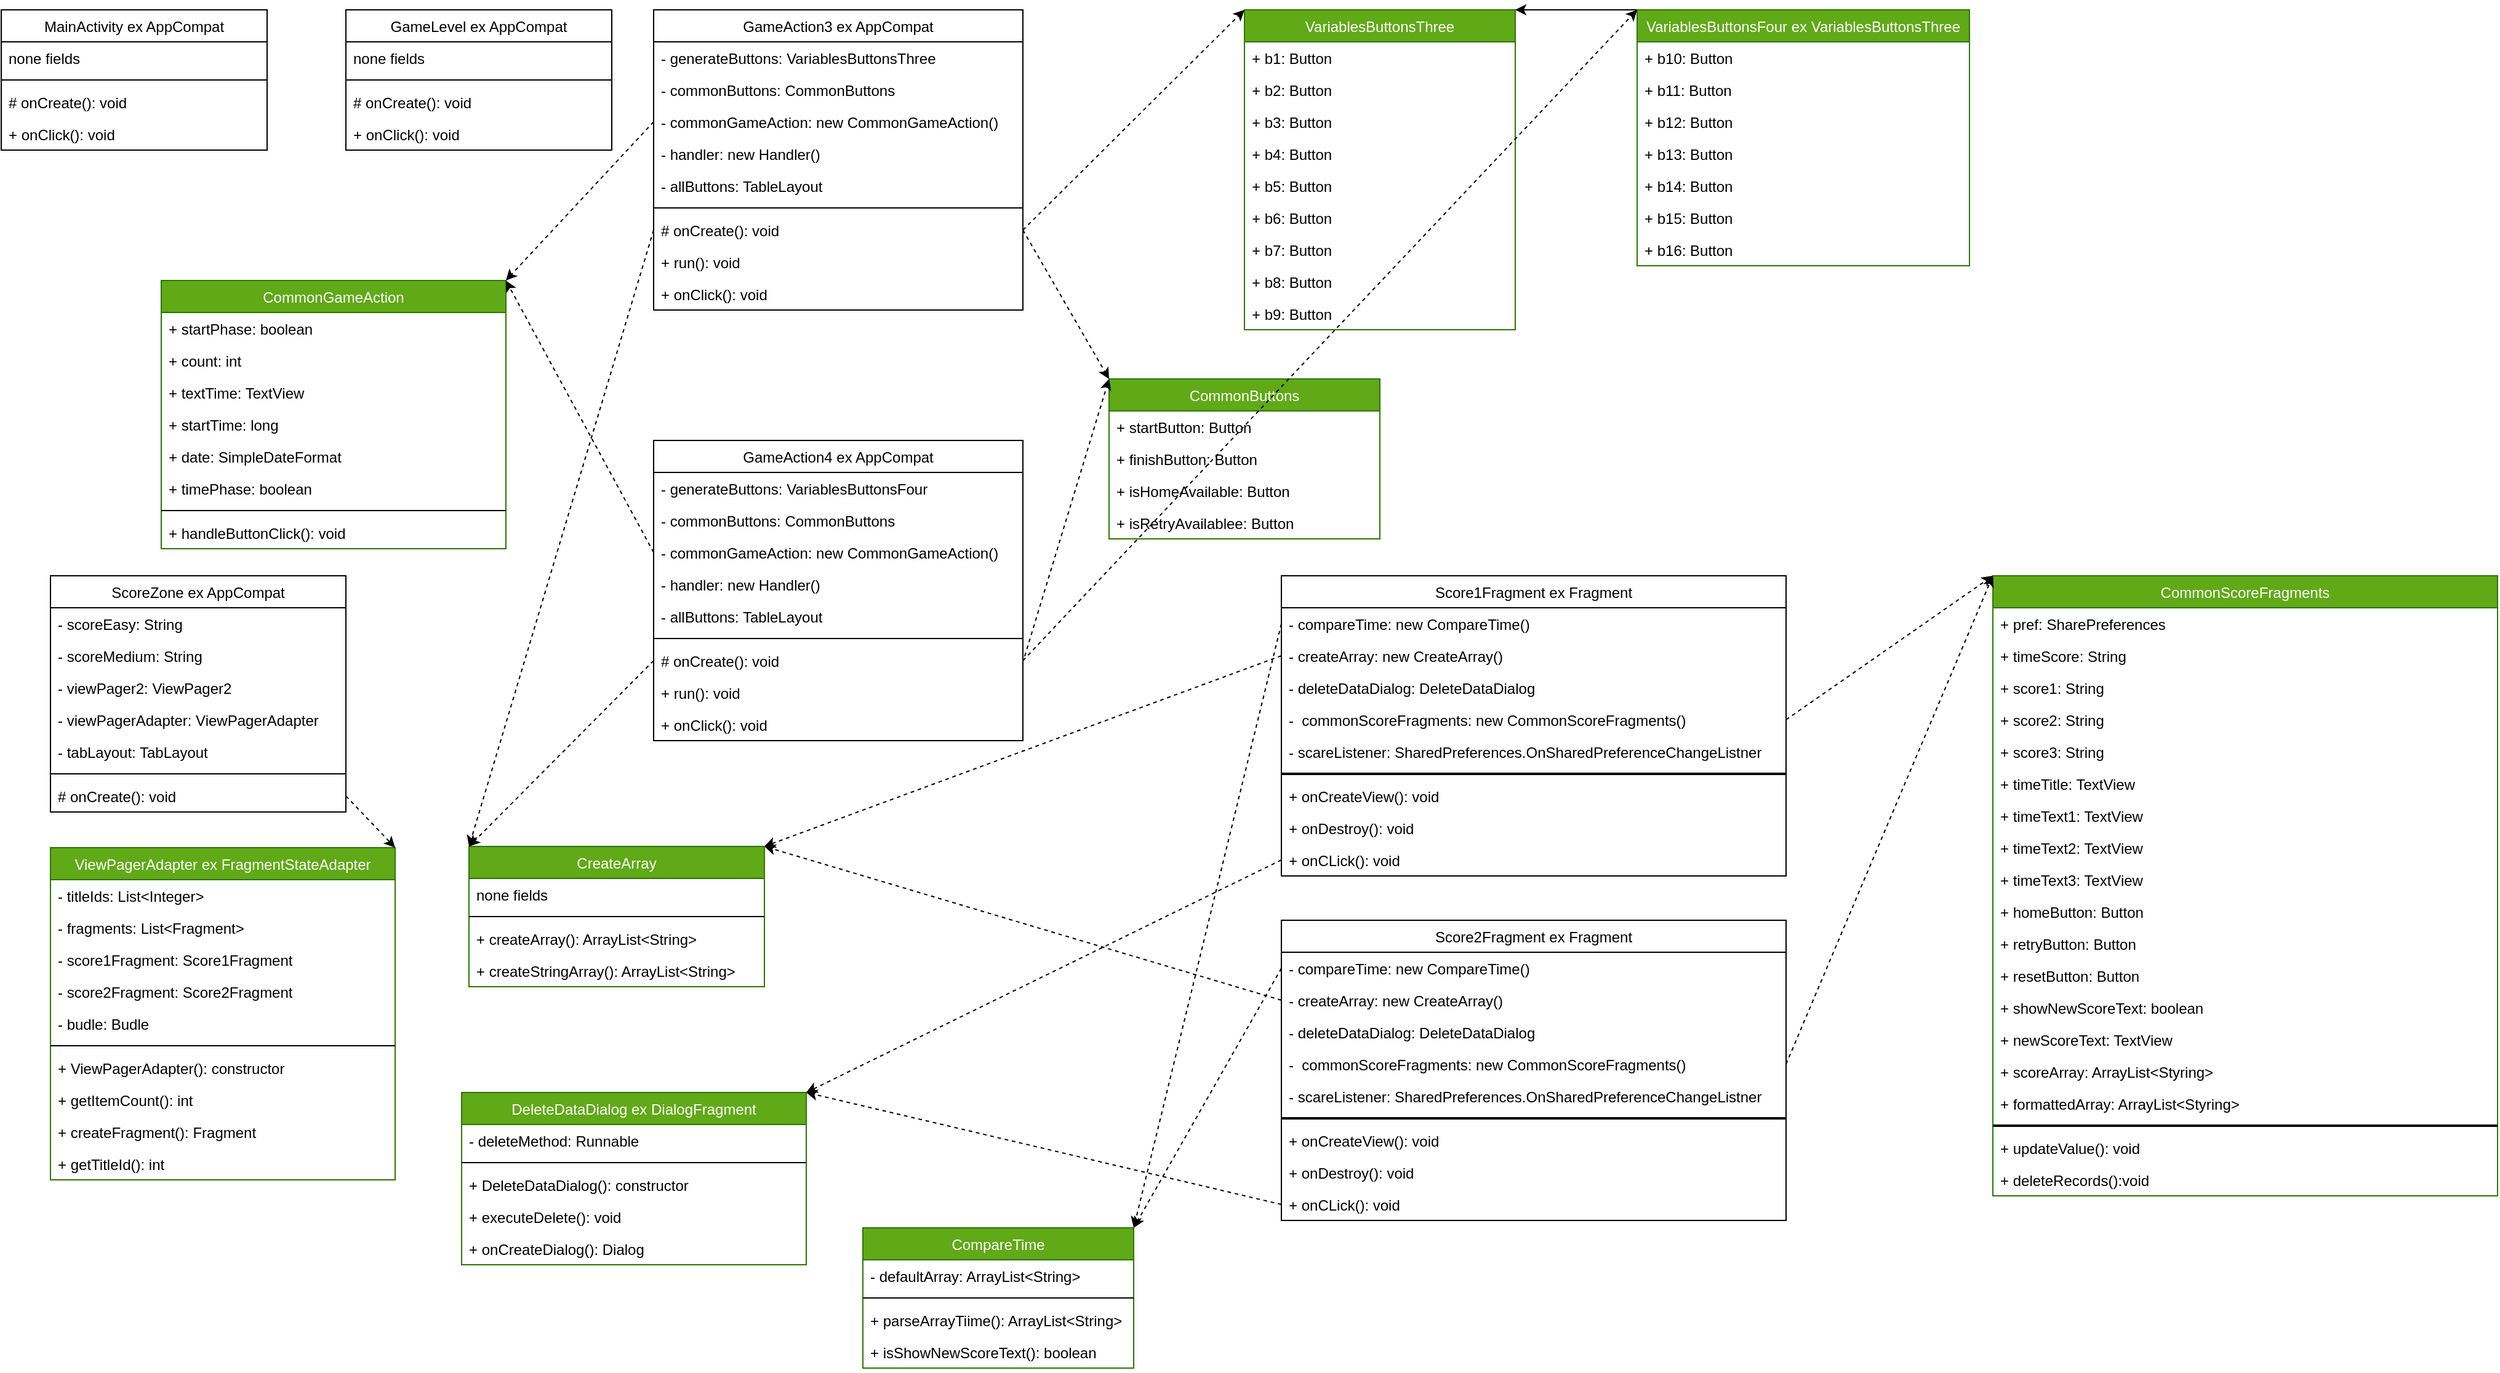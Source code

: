 <mxfile>
    <diagram id="ejW-jYY_6NJDyll3VNIf" name="クラス図">
        <mxGraphModel dx="1770" dy="978" grid="1" gridSize="10" guides="1" tooltips="1" connect="1" arrows="1" fold="1" page="1" pageScale="1" pageWidth="827" pageHeight="1169" math="0" shadow="0">
            <root>
                <mxCell id="0"/>
                <mxCell id="1" parent="0"/>
                <mxCell id="2" value="MainActivity ex AppCompat" style="swimlane;fontStyle=0;childLayout=stackLayout;horizontal=1;startSize=26;fillColor=none;horizontalStack=0;resizeParent=1;resizeParentMax=0;resizeLast=0;collapsible=1;marginBottom=0;" parent="1" vertex="1">
                    <mxGeometry x="40" y="40" width="216" height="114" as="geometry">
                        <mxRectangle x="344" y="40" width="130" height="30" as="alternateBounds"/>
                    </mxGeometry>
                </mxCell>
                <mxCell id="3" value="none fields" style="text;strokeColor=none;fillColor=none;align=left;verticalAlign=top;spacingLeft=4;spacingRight=4;overflow=hidden;rotatable=0;points=[[0,0.5],[1,0.5]];portConstraint=eastwest;" parent="2" vertex="1">
                    <mxGeometry y="26" width="216" height="26" as="geometry"/>
                </mxCell>
                <mxCell id="9" value="" style="line;strokeWidth=1;html=1;strokeColor=default;" parent="2" vertex="1">
                    <mxGeometry y="52" width="216" height="10" as="geometry"/>
                </mxCell>
                <mxCell id="7" value="# onCreate(): void" style="text;strokeColor=none;fillColor=none;align=left;verticalAlign=top;spacingLeft=4;spacingRight=4;overflow=hidden;rotatable=0;points=[[0,0.5],[1,0.5]];portConstraint=eastwest;" parent="2" vertex="1">
                    <mxGeometry y="62" width="216" height="26" as="geometry"/>
                </mxCell>
                <mxCell id="11" value="+ onClick(): void" style="text;strokeColor=none;fillColor=none;align=left;verticalAlign=top;spacingLeft=4;spacingRight=4;overflow=hidden;rotatable=0;points=[[0,0.5],[1,0.5]];portConstraint=eastwest;" parent="2" vertex="1">
                    <mxGeometry y="88" width="216" height="26" as="geometry"/>
                </mxCell>
                <mxCell id="12" value="Score1Fragment ex Fragment" style="swimlane;fontStyle=0;childLayout=stackLayout;horizontal=1;startSize=26;fillColor=none;horizontalStack=0;resizeParent=1;resizeParentMax=0;resizeLast=0;collapsible=1;marginBottom=0;strokeColor=default;strokeWidth=1;" parent="1" vertex="1">
                    <mxGeometry x="1080" y="500" width="410" height="244" as="geometry"/>
                </mxCell>
                <mxCell id="26" value="- compareTime: new CompareTime()" style="text;strokeColor=none;fillColor=none;align=left;verticalAlign=top;spacingLeft=4;spacingRight=4;overflow=hidden;rotatable=0;points=[[0,0.5],[1,0.5]];portConstraint=eastwest;strokeWidth=1;" parent="12" vertex="1">
                    <mxGeometry y="26" width="410" height="26" as="geometry"/>
                </mxCell>
                <mxCell id="16" value="- createArray: new CreateArray()" style="text;strokeColor=none;fillColor=none;align=left;verticalAlign=top;spacingLeft=4;spacingRight=4;overflow=hidden;rotatable=0;points=[[0,0.5],[1,0.5]];portConstraint=eastwest;strokeWidth=1;" parent="12" vertex="1">
                    <mxGeometry y="52" width="410" height="26" as="geometry"/>
                </mxCell>
                <mxCell id="115" value="- deleteDataDialog: DeleteDataDialog" style="text;strokeColor=none;fillColor=none;align=left;verticalAlign=top;spacingLeft=4;spacingRight=4;overflow=hidden;rotatable=0;points=[[0,0.5],[1,0.5]];portConstraint=eastwest;strokeWidth=1;" parent="12" vertex="1">
                    <mxGeometry y="78" width="410" height="26" as="geometry"/>
                </mxCell>
                <mxCell id="335" value="-  commonScoreFragments: new CommonScoreFragments()" style="text;strokeColor=none;fillColor=none;align=left;verticalAlign=top;spacingLeft=4;spacingRight=4;overflow=hidden;rotatable=0;points=[[0,0.5],[1,0.5]];portConstraint=eastwest;strokeWidth=1;" parent="12" vertex="1">
                    <mxGeometry y="104" width="410" height="26" as="geometry"/>
                </mxCell>
                <mxCell id="116" value="- scareListener: SharedPreferences.OnSharedPreferenceChangeListner" style="text;strokeColor=none;fillColor=none;align=left;verticalAlign=top;spacingLeft=4;spacingRight=4;overflow=hidden;rotatable=0;points=[[0,0.5],[1,0.5]];portConstraint=eastwest;strokeWidth=1;" parent="12" vertex="1">
                    <mxGeometry y="130" width="410" height="26" as="geometry"/>
                </mxCell>
                <mxCell id="34" value="" style="line;strokeWidth=2;html=1;strokeColor=default;" parent="12" vertex="1">
                    <mxGeometry y="156" width="410" height="10" as="geometry"/>
                </mxCell>
                <mxCell id="30" value="+ onCreateView(): void" style="text;strokeColor=none;fillColor=none;align=left;verticalAlign=top;spacingLeft=4;spacingRight=4;overflow=hidden;rotatable=0;points=[[0,0.5],[1,0.5]];portConstraint=eastwest;strokeWidth=1;" parent="12" vertex="1">
                    <mxGeometry y="166" width="410" height="26" as="geometry"/>
                </mxCell>
                <mxCell id="32" value="+ onDestroy(): void" style="text;strokeColor=none;fillColor=none;align=left;verticalAlign=top;spacingLeft=4;spacingRight=4;overflow=hidden;rotatable=0;points=[[0,0.5],[1,0.5]];portConstraint=eastwest;strokeWidth=1;" parent="12" vertex="1">
                    <mxGeometry y="192" width="410" height="26" as="geometry"/>
                </mxCell>
                <mxCell id="31" value="+ onCLick(): void" style="text;strokeColor=none;fillColor=none;align=left;verticalAlign=top;spacingLeft=4;spacingRight=4;overflow=hidden;rotatable=0;points=[[0,0.5],[1,0.5]];portConstraint=eastwest;strokeWidth=1;" parent="12" vertex="1">
                    <mxGeometry y="218" width="410" height="26" as="geometry"/>
                </mxCell>
                <mxCell id="35" value="GameLevel ex AppCompat" style="swimlane;fontStyle=0;childLayout=stackLayout;horizontal=1;startSize=26;fillColor=none;horizontalStack=0;resizeParent=1;resizeParentMax=0;resizeLast=0;collapsible=1;marginBottom=0;" parent="1" vertex="1">
                    <mxGeometry x="320" y="40" width="216" height="114" as="geometry"/>
                </mxCell>
                <mxCell id="36" value="none fields" style="text;strokeColor=none;fillColor=none;align=left;verticalAlign=top;spacingLeft=4;spacingRight=4;overflow=hidden;rotatable=0;points=[[0,0.5],[1,0.5]];portConstraint=eastwest;" parent="35" vertex="1">
                    <mxGeometry y="26" width="216" height="26" as="geometry"/>
                </mxCell>
                <mxCell id="39" value="" style="line;strokeWidth=1;html=1;" parent="35" vertex="1">
                    <mxGeometry y="52" width="216" height="10" as="geometry"/>
                </mxCell>
                <mxCell id="37" value="# onCreate(): void" style="text;strokeColor=none;fillColor=none;align=left;verticalAlign=top;spacingLeft=4;spacingRight=4;overflow=hidden;rotatable=0;points=[[0,0.5],[1,0.5]];portConstraint=eastwest;" parent="35" vertex="1">
                    <mxGeometry y="62" width="216" height="26" as="geometry"/>
                </mxCell>
                <mxCell id="38" value="+ onClick(): void" style="text;strokeColor=none;fillColor=none;align=left;verticalAlign=top;spacingLeft=4;spacingRight=4;overflow=hidden;rotatable=0;points=[[0,0.5],[1,0.5]];portConstraint=eastwest;" parent="35" vertex="1">
                    <mxGeometry y="88" width="216" height="26" as="geometry"/>
                </mxCell>
                <mxCell id="45" value="GameAction3 ex AppCompat" style="swimlane;fontStyle=0;childLayout=stackLayout;horizontal=1;startSize=26;fillColor=none;horizontalStack=0;resizeParent=1;resizeParentMax=0;resizeLast=0;collapsible=1;marginBottom=0;" parent="1" vertex="1">
                    <mxGeometry x="570" y="40" width="300" height="244" as="geometry"/>
                </mxCell>
                <mxCell id="46" value="- generateButtons: VariablesButtonsThree" style="text;strokeColor=none;fillColor=none;align=left;verticalAlign=top;spacingLeft=4;spacingRight=4;overflow=hidden;rotatable=0;points=[[0,0.5],[1,0.5]];portConstraint=eastwest;" parent="45" vertex="1">
                    <mxGeometry y="26" width="300" height="26" as="geometry"/>
                </mxCell>
                <mxCell id="54" value="- commonButtons: CommonButtons" style="text;strokeColor=none;fillColor=none;align=left;verticalAlign=top;spacingLeft=4;spacingRight=4;overflow=hidden;rotatable=0;points=[[0,0.5],[1,0.5]];portConstraint=eastwest;" parent="45" vertex="1">
                    <mxGeometry y="52" width="300" height="26" as="geometry"/>
                </mxCell>
                <mxCell id="284" value="- commonGameAction: new CommonGameAction()" style="text;strokeColor=none;fillColor=none;align=left;verticalAlign=top;spacingLeft=4;spacingRight=4;overflow=hidden;rotatable=0;points=[[0,0.5],[1,0.5]];portConstraint=eastwest;" parent="45" vertex="1">
                    <mxGeometry y="78" width="300" height="26" as="geometry"/>
                </mxCell>
                <mxCell id="51" value="- handler: new Handler()" style="text;strokeColor=none;fillColor=none;align=left;verticalAlign=top;spacingLeft=4;spacingRight=4;overflow=hidden;rotatable=0;points=[[0,0.5],[1,0.5]];portConstraint=eastwest;" parent="45" vertex="1">
                    <mxGeometry y="104" width="300" height="26" as="geometry"/>
                </mxCell>
                <mxCell id="348" value="- allButtons: TableLayout" style="text;strokeColor=none;fillColor=none;align=left;verticalAlign=top;spacingLeft=4;spacingRight=4;overflow=hidden;rotatable=0;points=[[0,0.5],[1,0.5]];portConstraint=eastwest;" vertex="1" parent="45">
                    <mxGeometry y="130" width="300" height="26" as="geometry"/>
                </mxCell>
                <mxCell id="47" value="" style="line;strokeWidth=1;html=1;" parent="45" vertex="1">
                    <mxGeometry y="156" width="300" height="10" as="geometry"/>
                </mxCell>
                <mxCell id="48" value="# onCreate(): void" style="text;strokeColor=none;fillColor=none;align=left;verticalAlign=top;spacingLeft=4;spacingRight=4;overflow=hidden;rotatable=0;points=[[0,0.5],[1,0.5]];portConstraint=eastwest;" parent="45" vertex="1">
                    <mxGeometry y="166" width="300" height="26" as="geometry"/>
                </mxCell>
                <mxCell id="61" value="+ run(): void" style="text;strokeColor=none;fillColor=none;align=left;verticalAlign=top;spacingLeft=4;spacingRight=4;overflow=hidden;rotatable=0;points=[[0,0.5],[1,0.5]];portConstraint=eastwest;" parent="45" vertex="1">
                    <mxGeometry y="192" width="300" height="26" as="geometry"/>
                </mxCell>
                <mxCell id="49" value="+ onClick(): void" style="text;strokeColor=none;fillColor=none;align=left;verticalAlign=top;spacingLeft=4;spacingRight=4;overflow=hidden;rotatable=0;points=[[0,0.5],[1,0.5]];portConstraint=eastwest;" parent="45" vertex="1">
                    <mxGeometry y="218" width="300" height="26" as="geometry"/>
                </mxCell>
                <mxCell id="64" value="CompareTime" style="swimlane;fontStyle=0;childLayout=stackLayout;horizontal=1;startSize=26;fillColor=#60a917;horizontalStack=0;resizeParent=1;resizeParentMax=0;resizeLast=0;collapsible=1;marginBottom=0;strokeColor=#2D7600;fontColor=#ffffff;" parent="1" vertex="1">
                    <mxGeometry x="740" y="1030" width="220" height="114" as="geometry"/>
                </mxCell>
                <mxCell id="65" value="- defaultArray: ArrayList&lt;String&gt;" style="text;strokeColor=none;fillColor=none;align=left;verticalAlign=top;spacingLeft=4;spacingRight=4;overflow=hidden;rotatable=0;points=[[0,0.5],[1,0.5]];portConstraint=eastwest;" parent="64" vertex="1">
                    <mxGeometry y="26" width="220" height="26" as="geometry"/>
                </mxCell>
                <mxCell id="68" value="" style="line;strokeWidth=1;html=1;" parent="64" vertex="1">
                    <mxGeometry y="52" width="220" height="10" as="geometry"/>
                </mxCell>
                <mxCell id="67" value="+ parseArrayTiime(): ArrayList&lt;String&gt;" style="text;strokeColor=none;fillColor=none;align=left;verticalAlign=top;spacingLeft=4;spacingRight=4;overflow=hidden;rotatable=0;points=[[0,0.5],[1,0.5]];portConstraint=eastwest;" parent="64" vertex="1">
                    <mxGeometry y="62" width="220" height="26" as="geometry"/>
                </mxCell>
                <mxCell id="69" value="+ isShowNewScoreText(): boolean" style="text;strokeColor=none;fillColor=none;align=left;verticalAlign=top;spacingLeft=4;spacingRight=4;overflow=hidden;rotatable=0;points=[[0,0.5],[1,0.5]];portConstraint=eastwest;" parent="64" vertex="1">
                    <mxGeometry y="88" width="220" height="26" as="geometry"/>
                </mxCell>
                <mxCell id="75" value="CommonButtons" style="swimlane;fontStyle=0;childLayout=stackLayout;horizontal=1;startSize=26;fillColor=#60a917;horizontalStack=0;resizeParent=1;resizeParentMax=0;resizeLast=0;collapsible=1;marginBottom=0;fontColor=#ffffff;strokeColor=#2D7600;" parent="1" vertex="1">
                    <mxGeometry x="940" y="340" width="220" height="130" as="geometry"/>
                </mxCell>
                <mxCell id="76" value="+ startButton: Button" style="text;strokeColor=none;fillColor=none;align=left;verticalAlign=top;spacingLeft=4;spacingRight=4;overflow=hidden;rotatable=0;points=[[0,0.5],[1,0.5]];portConstraint=eastwest;" parent="75" vertex="1">
                    <mxGeometry y="26" width="220" height="26" as="geometry"/>
                </mxCell>
                <mxCell id="82" value="+ finishButton: Button" style="text;strokeColor=none;fillColor=none;align=left;verticalAlign=top;spacingLeft=4;spacingRight=4;overflow=hidden;rotatable=0;points=[[0,0.5],[1,0.5]];portConstraint=eastwest;" parent="75" vertex="1">
                    <mxGeometry y="52" width="220" height="26" as="geometry"/>
                </mxCell>
                <mxCell id="81" value="+ isHomeAvailable: Button" style="text;strokeColor=none;fillColor=none;align=left;verticalAlign=top;spacingLeft=4;spacingRight=4;overflow=hidden;rotatable=0;points=[[0,0.5],[1,0.5]];portConstraint=eastwest;" parent="75" vertex="1">
                    <mxGeometry y="78" width="220" height="26" as="geometry"/>
                </mxCell>
                <mxCell id="80" value="+ isRetryAvailablee: Button" style="text;strokeColor=none;fillColor=none;align=left;verticalAlign=top;spacingLeft=4;spacingRight=4;overflow=hidden;rotatable=0;points=[[0,0.5],[1,0.5]];portConstraint=eastwest;" parent="75" vertex="1">
                    <mxGeometry y="104" width="220" height="26" as="geometry"/>
                </mxCell>
                <mxCell id="83" value="VariablesButtonsThree" style="swimlane;fontStyle=0;childLayout=stackLayout;horizontal=1;startSize=26;fillColor=#60a917;horizontalStack=0;resizeParent=1;resizeParentMax=0;resizeLast=0;collapsible=1;marginBottom=0;fontColor=#ffffff;strokeColor=#2D7600;" parent="1" vertex="1">
                    <mxGeometry x="1050" y="40" width="220" height="260" as="geometry"/>
                </mxCell>
                <mxCell id="84" value="+ b1: Button" style="text;strokeColor=none;fillColor=none;align=left;verticalAlign=top;spacingLeft=4;spacingRight=4;overflow=hidden;rotatable=0;points=[[0,0.5],[1,0.5]];portConstraint=eastwest;" parent="83" vertex="1">
                    <mxGeometry y="26" width="220" height="26" as="geometry"/>
                </mxCell>
                <mxCell id="95" value="+ b2: Button" style="text;strokeColor=none;fillColor=none;align=left;verticalAlign=top;spacingLeft=4;spacingRight=4;overflow=hidden;rotatable=0;points=[[0,0.5],[1,0.5]];portConstraint=eastwest;" parent="83" vertex="1">
                    <mxGeometry y="52" width="220" height="26" as="geometry"/>
                </mxCell>
                <mxCell id="94" value="+ b3: Button" style="text;strokeColor=none;fillColor=none;align=left;verticalAlign=top;spacingLeft=4;spacingRight=4;overflow=hidden;rotatable=0;points=[[0,0.5],[1,0.5]];portConstraint=eastwest;" parent="83" vertex="1">
                    <mxGeometry y="78" width="220" height="26" as="geometry"/>
                </mxCell>
                <mxCell id="93" value="+ b4: Button" style="text;strokeColor=none;fillColor=none;align=left;verticalAlign=top;spacingLeft=4;spacingRight=4;overflow=hidden;rotatable=0;points=[[0,0.5],[1,0.5]];portConstraint=eastwest;" parent="83" vertex="1">
                    <mxGeometry y="104" width="220" height="26" as="geometry"/>
                </mxCell>
                <mxCell id="92" value="+ b5: Button" style="text;strokeColor=none;fillColor=none;align=left;verticalAlign=top;spacingLeft=4;spacingRight=4;overflow=hidden;rotatable=0;points=[[0,0.5],[1,0.5]];portConstraint=eastwest;" parent="83" vertex="1">
                    <mxGeometry y="130" width="220" height="26" as="geometry"/>
                </mxCell>
                <mxCell id="91" value="+ b6: Button" style="text;strokeColor=none;fillColor=none;align=left;verticalAlign=top;spacingLeft=4;spacingRight=4;overflow=hidden;rotatable=0;points=[[0,0.5],[1,0.5]];portConstraint=eastwest;" parent="83" vertex="1">
                    <mxGeometry y="156" width="220" height="26" as="geometry"/>
                </mxCell>
                <mxCell id="90" value="+ b7: Button" style="text;strokeColor=none;fillColor=none;align=left;verticalAlign=top;spacingLeft=4;spacingRight=4;overflow=hidden;rotatable=0;points=[[0,0.5],[1,0.5]];portConstraint=eastwest;" parent="83" vertex="1">
                    <mxGeometry y="182" width="220" height="26" as="geometry"/>
                </mxCell>
                <mxCell id="89" value="+ b8: Button" style="text;strokeColor=none;fillColor=none;align=left;verticalAlign=top;spacingLeft=4;spacingRight=4;overflow=hidden;rotatable=0;points=[[0,0.5],[1,0.5]];portConstraint=eastwest;" parent="83" vertex="1">
                    <mxGeometry y="208" width="220" height="26" as="geometry"/>
                </mxCell>
                <mxCell id="88" value="+ b9: Button" style="text;strokeColor=none;fillColor=none;align=left;verticalAlign=top;spacingLeft=4;spacingRight=4;overflow=hidden;rotatable=0;points=[[0,0.5],[1,0.5]];portConstraint=eastwest;" parent="83" vertex="1">
                    <mxGeometry y="234" width="220" height="26" as="geometry"/>
                </mxCell>
                <mxCell id="111" style="edgeStyle=none;html=1;exitX=0;exitY=0;exitDx=0;exitDy=0;entryX=1;entryY=0;entryDx=0;entryDy=0;" parent="1" source="96" target="83" edge="1">
                    <mxGeometry relative="1" as="geometry"/>
                </mxCell>
                <mxCell id="96" value="VariablesButtonsFour ex VariablesButtonsThree" style="swimlane;fontStyle=0;childLayout=stackLayout;horizontal=1;startSize=26;fillColor=#60a917;horizontalStack=0;resizeParent=1;resizeParentMax=0;resizeLast=0;collapsible=1;marginBottom=0;fontColor=#ffffff;strokeColor=#2D7600;" parent="1" vertex="1">
                    <mxGeometry x="1369" y="40" width="270" height="208" as="geometry"/>
                </mxCell>
                <mxCell id="97" value="+ b10: Button" style="text;strokeColor=none;fillColor=none;align=left;verticalAlign=top;spacingLeft=4;spacingRight=4;overflow=hidden;rotatable=0;points=[[0,0.5],[1,0.5]];portConstraint=eastwest;" parent="96" vertex="1">
                    <mxGeometry y="26" width="270" height="26" as="geometry"/>
                </mxCell>
                <mxCell id="98" value="+ b11: Button" style="text;strokeColor=none;fillColor=none;align=left;verticalAlign=top;spacingLeft=4;spacingRight=4;overflow=hidden;rotatable=0;points=[[0,0.5],[1,0.5]];portConstraint=eastwest;" parent="96" vertex="1">
                    <mxGeometry y="52" width="270" height="26" as="geometry"/>
                </mxCell>
                <mxCell id="99" value="+ b12: Button" style="text;strokeColor=none;fillColor=none;align=left;verticalAlign=top;spacingLeft=4;spacingRight=4;overflow=hidden;rotatable=0;points=[[0,0.5],[1,0.5]];portConstraint=eastwest;" parent="96" vertex="1">
                    <mxGeometry y="78" width="270" height="26" as="geometry"/>
                </mxCell>
                <mxCell id="100" value="+ b13: Button" style="text;strokeColor=none;fillColor=none;align=left;verticalAlign=top;spacingLeft=4;spacingRight=4;overflow=hidden;rotatable=0;points=[[0,0.5],[1,0.5]];portConstraint=eastwest;" parent="96" vertex="1">
                    <mxGeometry y="104" width="270" height="26" as="geometry"/>
                </mxCell>
                <mxCell id="101" value="+ b14: Button" style="text;strokeColor=none;fillColor=none;align=left;verticalAlign=top;spacingLeft=4;spacingRight=4;overflow=hidden;rotatable=0;points=[[0,0.5],[1,0.5]];portConstraint=eastwest;" parent="96" vertex="1">
                    <mxGeometry y="130" width="270" height="26" as="geometry"/>
                </mxCell>
                <mxCell id="102" value="+ b15: Button" style="text;strokeColor=none;fillColor=none;align=left;verticalAlign=top;spacingLeft=4;spacingRight=4;overflow=hidden;rotatable=0;points=[[0,0.5],[1,0.5]];portConstraint=eastwest;" parent="96" vertex="1">
                    <mxGeometry y="156" width="270" height="26" as="geometry"/>
                </mxCell>
                <mxCell id="103" value="+ b16: Button" style="text;strokeColor=none;fillColor=none;align=left;verticalAlign=top;spacingLeft=4;spacingRight=4;overflow=hidden;rotatable=0;points=[[0,0.5],[1,0.5]];portConstraint=eastwest;" parent="96" vertex="1">
                    <mxGeometry y="182" width="270" height="26" as="geometry"/>
                </mxCell>
                <mxCell id="105" style="edgeStyle=none;html=1;exitX=0;exitY=0.5;exitDx=0;exitDy=0;dashed=1;entryX=1;entryY=0;entryDx=0;entryDy=0;" parent="1" source="26" target="64" edge="1">
                    <mxGeometry relative="1" as="geometry">
                        <mxPoint x="710" y="730" as="targetPoint"/>
                    </mxGeometry>
                </mxCell>
                <mxCell id="107" style="edgeStyle=none;html=1;exitX=0;exitY=0.5;exitDx=0;exitDy=0;entryX=1;entryY=0;entryDx=0;entryDy=0;dashed=1;" parent="1" source="16" target="70" edge="1">
                    <mxGeometry relative="1" as="geometry"/>
                </mxCell>
                <mxCell id="108" style="edgeStyle=none;html=1;exitX=1;exitY=0.5;exitDx=0;exitDy=0;dashed=1;entryX=0;entryY=0;entryDx=0;entryDy=0;" parent="1" source="48" target="75" edge="1">
                    <mxGeometry relative="1" as="geometry">
                        <mxPoint x="910" y="40" as="targetPoint"/>
                    </mxGeometry>
                </mxCell>
                <mxCell id="109" style="edgeStyle=none;html=1;exitX=1;exitY=0.5;exitDx=0;exitDy=0;entryX=0;entryY=0;entryDx=0;entryDy=0;dashed=1;" parent="1" source="48" target="83" edge="1">
                    <mxGeometry relative="1" as="geometry"/>
                </mxCell>
                <mxCell id="214" style="edgeStyle=none;html=1;dashed=1;entryX=1;entryY=0;entryDx=0;entryDy=0;exitX=0;exitY=0.5;exitDx=0;exitDy=0;" parent="1" source="339" target="70" edge="1">
                    <mxGeometry relative="1" as="geometry">
                        <mxPoint x="730" y="980" as="targetPoint"/>
                        <mxPoint x="1000" y="970" as="sourcePoint"/>
                    </mxGeometry>
                </mxCell>
                <mxCell id="70" value="CreateArray" style="swimlane;fontStyle=0;childLayout=stackLayout;horizontal=1;startSize=26;fillColor=#60a917;horizontalStack=0;resizeParent=1;resizeParentMax=0;resizeLast=0;collapsible=1;marginBottom=0;fontColor=#ffffff;strokeColor=#2D7600;" parent="1" vertex="1">
                    <mxGeometry x="420" y="720" width="240" height="114" as="geometry"/>
                </mxCell>
                <mxCell id="71" value="none fields" style="text;strokeColor=none;fillColor=none;align=left;verticalAlign=top;spacingLeft=4;spacingRight=4;overflow=hidden;rotatable=0;points=[[0,0.5],[1,0.5]];portConstraint=eastwest;" parent="70" vertex="1">
                    <mxGeometry y="26" width="240" height="26" as="geometry"/>
                </mxCell>
                <mxCell id="72" value="" style="line;strokeWidth=1;html=1;" parent="70" vertex="1">
                    <mxGeometry y="52" width="240" height="10" as="geometry"/>
                </mxCell>
                <mxCell id="73" value="+ createArray(): ArrayList&lt;String&gt;" style="text;strokeColor=none;fillColor=none;align=left;verticalAlign=top;spacingLeft=4;spacingRight=4;overflow=hidden;rotatable=0;points=[[0,0.5],[1,0.5]];portConstraint=eastwest;" parent="70" vertex="1">
                    <mxGeometry y="62" width="240" height="26" as="geometry"/>
                </mxCell>
                <mxCell id="74" value="+ createStringArray(): ArrayList&lt;String&gt;" style="text;strokeColor=none;fillColor=none;align=left;verticalAlign=top;spacingLeft=4;spacingRight=4;overflow=hidden;rotatable=0;points=[[0,0.5],[1,0.5]];portConstraint=eastwest;" parent="70" vertex="1">
                    <mxGeometry y="88" width="240" height="26" as="geometry"/>
                </mxCell>
                <mxCell id="220" style="edgeStyle=none;html=1;dashed=1;exitX=0;exitY=0.5;exitDx=0;exitDy=0;entryX=1;entryY=0;entryDx=0;entryDy=0;" parent="1" source="338" target="64" edge="1">
                    <mxGeometry relative="1" as="geometry">
                        <mxPoint x="720" y="810" as="targetPoint"/>
                        <mxPoint x="1150" y="1511.0" as="sourcePoint"/>
                    </mxGeometry>
                </mxCell>
                <mxCell id="221" style="edgeStyle=none;html=1;exitX=0;exitY=0.5;exitDx=0;exitDy=0;entryX=0;entryY=0;entryDx=0;entryDy=0;dashed=1;" parent="1" source="48" target="70" edge="1">
                    <mxGeometry relative="1" as="geometry"/>
                </mxCell>
                <mxCell id="237" style="edgeStyle=none;html=1;entryX=0;entryY=0;entryDx=0;entryDy=0;dashed=1;exitX=1;exitY=0.5;exitDx=0;exitDy=0;" parent="1" source="291" target="96" edge="1">
                    <mxGeometry relative="1" as="geometry">
                        <mxPoint x="816" y="713" as="sourcePoint"/>
                    </mxGeometry>
                </mxCell>
                <mxCell id="238" style="edgeStyle=none;html=1;dashed=1;exitX=1.005;exitY=0.359;exitDx=0;exitDy=0;exitPerimeter=0;entryX=0;entryY=0;entryDx=0;entryDy=0;" parent="1" source="291" target="75" edge="1">
                    <mxGeometry relative="1" as="geometry">
                        <mxPoint x="930" y="350" as="targetPoint"/>
                        <mxPoint x="816" y="713" as="sourcePoint"/>
                    </mxGeometry>
                </mxCell>
                <mxCell id="239" style="edgeStyle=none;html=1;dashed=1;entryX=0;entryY=0;entryDx=0;entryDy=0;exitX=0;exitY=0.5;exitDx=0;exitDy=0;" parent="1" source="291" target="70" edge="1">
                    <mxGeometry relative="1" as="geometry">
                        <mxPoint x="250" y="940" as="targetPoint"/>
                        <mxPoint x="560" y="450" as="sourcePoint"/>
                    </mxGeometry>
                </mxCell>
                <mxCell id="240" value="ViewPagerAdapter ex FragmentStateAdapter" style="swimlane;fontStyle=0;childLayout=stackLayout;horizontal=1;startSize=26;fillColor=#60a917;horizontalStack=0;resizeParent=1;resizeParentMax=0;resizeLast=0;collapsible=1;marginBottom=0;fontColor=#ffffff;strokeColor=#2D7600;" parent="1" vertex="1">
                    <mxGeometry x="80" y="721" width="280" height="270" as="geometry"/>
                </mxCell>
                <mxCell id="241" value="- titleIds: List&lt;Integer&gt;" style="text;strokeColor=none;fillColor=none;align=left;verticalAlign=top;spacingLeft=4;spacingRight=4;overflow=hidden;rotatable=0;points=[[0,0.5],[1,0.5]];portConstraint=eastwest;" parent="240" vertex="1">
                    <mxGeometry y="26" width="280" height="26" as="geometry"/>
                </mxCell>
                <mxCell id="248" value="- fragments: List&lt;Fragment&gt;" style="text;strokeColor=none;fillColor=none;align=left;verticalAlign=top;spacingLeft=4;spacingRight=4;overflow=hidden;rotatable=0;points=[[0,0.5],[1,0.5]];portConstraint=eastwest;" parent="240" vertex="1">
                    <mxGeometry y="52" width="280" height="26" as="geometry"/>
                </mxCell>
                <mxCell id="247" value="- score1Fragment: Score1Fragment" style="text;strokeColor=none;fillColor=none;align=left;verticalAlign=top;spacingLeft=4;spacingRight=4;overflow=hidden;rotatable=0;points=[[0,0.5],[1,0.5]];portConstraint=eastwest;" parent="240" vertex="1">
                    <mxGeometry y="78" width="280" height="26" as="geometry"/>
                </mxCell>
                <mxCell id="246" value="- score2Fragment: Score2Fragment" style="text;strokeColor=none;fillColor=none;align=left;verticalAlign=top;spacingLeft=4;spacingRight=4;overflow=hidden;rotatable=0;points=[[0,0.5],[1,0.5]];portConstraint=eastwest;" parent="240" vertex="1">
                    <mxGeometry y="104" width="280" height="26" as="geometry"/>
                </mxCell>
                <mxCell id="245" value="- budle: Budle" style="text;strokeColor=none;fillColor=none;align=left;verticalAlign=top;spacingLeft=4;spacingRight=4;overflow=hidden;rotatable=0;points=[[0,0.5],[1,0.5]];portConstraint=eastwest;" parent="240" vertex="1">
                    <mxGeometry y="130" width="280" height="26" as="geometry"/>
                </mxCell>
                <mxCell id="242" value="" style="line;strokeWidth=1;html=1;" parent="240" vertex="1">
                    <mxGeometry y="156" width="280" height="10" as="geometry"/>
                </mxCell>
                <mxCell id="243" value="+ ViewPagerAdapter(): constructor" style="text;strokeColor=none;fillColor=none;align=left;verticalAlign=top;spacingLeft=4;spacingRight=4;overflow=hidden;rotatable=0;points=[[0,0.5],[1,0.5]];portConstraint=eastwest;" parent="240" vertex="1">
                    <mxGeometry y="166" width="280" height="26" as="geometry"/>
                </mxCell>
                <mxCell id="244" value="+ getItemCount(): int" style="text;strokeColor=none;fillColor=none;align=left;verticalAlign=top;spacingLeft=4;spacingRight=4;overflow=hidden;rotatable=0;points=[[0,0.5],[1,0.5]];portConstraint=eastwest;" parent="240" vertex="1">
                    <mxGeometry y="192" width="280" height="26" as="geometry"/>
                </mxCell>
                <mxCell id="250" value="+ createFragment(): Fragment" style="text;strokeColor=none;fillColor=none;align=left;verticalAlign=top;spacingLeft=4;spacingRight=4;overflow=hidden;rotatable=0;points=[[0,0.5],[1,0.5]];portConstraint=eastwest;" parent="240" vertex="1">
                    <mxGeometry y="218" width="280" height="26" as="geometry"/>
                </mxCell>
                <mxCell id="249" value="+ getTitleId(): int" style="text;strokeColor=none;fillColor=none;align=left;verticalAlign=top;spacingLeft=4;spacingRight=4;overflow=hidden;rotatable=0;points=[[0,0.5],[1,0.5]];portConstraint=eastwest;" parent="240" vertex="1">
                    <mxGeometry y="244" width="280" height="26" as="geometry"/>
                </mxCell>
                <mxCell id="251" value="DeleteDataDialog ex DialogFragment" style="swimlane;fontStyle=0;childLayout=stackLayout;horizontal=1;startSize=26;fillColor=#60a917;horizontalStack=0;resizeParent=1;resizeParentMax=0;resizeLast=0;collapsible=1;marginBottom=0;fontColor=#ffffff;strokeColor=#2D7600;" parent="1" vertex="1">
                    <mxGeometry x="414" y="920" width="280" height="140" as="geometry"/>
                </mxCell>
                <mxCell id="252" value="- deleteMethod: Runnable" style="text;strokeColor=none;fillColor=none;align=left;verticalAlign=top;spacingLeft=4;spacingRight=4;overflow=hidden;rotatable=0;points=[[0,0.5],[1,0.5]];portConstraint=eastwest;" parent="251" vertex="1">
                    <mxGeometry y="26" width="280" height="26" as="geometry"/>
                </mxCell>
                <mxCell id="257" value="" style="line;strokeWidth=1;html=1;" parent="251" vertex="1">
                    <mxGeometry y="52" width="280" height="10" as="geometry"/>
                </mxCell>
                <mxCell id="258" value="+ DeleteDataDialog(): constructor" style="text;strokeColor=none;fillColor=none;align=left;verticalAlign=top;spacingLeft=4;spacingRight=4;overflow=hidden;rotatable=0;points=[[0,0.5],[1,0.5]];portConstraint=eastwest;" parent="251" vertex="1">
                    <mxGeometry y="62" width="280" height="26" as="geometry"/>
                </mxCell>
                <mxCell id="259" value="+ executeDelete(): void" style="text;strokeColor=none;fillColor=none;align=left;verticalAlign=top;spacingLeft=4;spacingRight=4;overflow=hidden;rotatable=0;points=[[0,0.5],[1,0.5]];portConstraint=eastwest;" parent="251" vertex="1">
                    <mxGeometry y="88" width="280" height="26" as="geometry"/>
                </mxCell>
                <mxCell id="260" value="+ onCreateDialog(): Dialog" style="text;strokeColor=none;fillColor=none;align=left;verticalAlign=top;spacingLeft=4;spacingRight=4;overflow=hidden;rotatable=0;points=[[0,0.5],[1,0.5]];portConstraint=eastwest;" parent="251" vertex="1">
                    <mxGeometry y="114" width="280" height="26" as="geometry"/>
                </mxCell>
                <mxCell id="262" value="ScoreZone ex AppCompat" style="swimlane;fontStyle=0;childLayout=stackLayout;horizontal=1;startSize=26;fillColor=none;horizontalStack=0;resizeParent=1;resizeParentMax=0;resizeLast=0;collapsible=1;marginBottom=0;" parent="1" vertex="1">
                    <mxGeometry x="80" y="500" width="240" height="192" as="geometry"/>
                </mxCell>
                <mxCell id="263" value="- scoreEasy: String" style="text;strokeColor=none;fillColor=none;align=left;verticalAlign=top;spacingLeft=4;spacingRight=4;overflow=hidden;rotatable=0;points=[[0,0.5],[1,0.5]];portConstraint=eastwest;" parent="262" vertex="1">
                    <mxGeometry y="26" width="240" height="26" as="geometry"/>
                </mxCell>
                <mxCell id="270" value="- scoreMedium: String" style="text;strokeColor=none;fillColor=none;align=left;verticalAlign=top;spacingLeft=4;spacingRight=4;overflow=hidden;rotatable=0;points=[[0,0.5],[1,0.5]];portConstraint=eastwest;" parent="262" vertex="1">
                    <mxGeometry y="52" width="240" height="26" as="geometry"/>
                </mxCell>
                <mxCell id="269" value="- viewPager2: ViewPager2" style="text;strokeColor=none;fillColor=none;align=left;verticalAlign=top;spacingLeft=4;spacingRight=4;overflow=hidden;rotatable=0;points=[[0,0.5],[1,0.5]];portConstraint=eastwest;" parent="262" vertex="1">
                    <mxGeometry y="78" width="240" height="26" as="geometry"/>
                </mxCell>
                <mxCell id="268" value="- viewPagerAdapter: ViewPagerAdapter" style="text;strokeColor=none;fillColor=none;align=left;verticalAlign=top;spacingLeft=4;spacingRight=4;overflow=hidden;rotatable=0;points=[[0,0.5],[1,0.5]];portConstraint=eastwest;" parent="262" vertex="1">
                    <mxGeometry y="104" width="240" height="26" as="geometry"/>
                </mxCell>
                <mxCell id="267" value="- tabLayout: TabLayout" style="text;strokeColor=none;fillColor=none;align=left;verticalAlign=top;spacingLeft=4;spacingRight=4;overflow=hidden;rotatable=0;points=[[0,0.5],[1,0.5]];portConstraint=eastwest;" parent="262" vertex="1">
                    <mxGeometry y="130" width="240" height="26" as="geometry"/>
                </mxCell>
                <mxCell id="264" value="" style="line;strokeWidth=1;html=1;" parent="262" vertex="1">
                    <mxGeometry y="156" width="240" height="10" as="geometry"/>
                </mxCell>
                <mxCell id="265" value="# onCreate(): void" style="text;strokeColor=none;fillColor=none;align=left;verticalAlign=top;spacingLeft=4;spacingRight=4;overflow=hidden;rotatable=0;points=[[0,0.5],[1,0.5]];portConstraint=eastwest;" parent="262" vertex="1">
                    <mxGeometry y="166" width="240" height="26" as="geometry"/>
                </mxCell>
                <mxCell id="272" value="CommonGameAction" style="swimlane;fontStyle=0;childLayout=stackLayout;horizontal=1;startSize=26;fillColor=#60a917;horizontalStack=0;resizeParent=1;resizeParentMax=0;resizeLast=0;collapsible=1;marginBottom=0;fontColor=#ffffff;strokeColor=#2D7600;" parent="1" vertex="1">
                    <mxGeometry x="170" y="260" width="280" height="218" as="geometry"/>
                </mxCell>
                <mxCell id="273" value="+ startPhase: boolean" style="text;strokeColor=none;fillColor=none;align=left;verticalAlign=top;spacingLeft=4;spacingRight=4;overflow=hidden;rotatable=0;points=[[0,0.5],[1,0.5]];portConstraint=eastwest;" parent="272" vertex="1">
                    <mxGeometry y="26" width="280" height="26" as="geometry"/>
                </mxCell>
                <mxCell id="274" value="+ count: int" style="text;strokeColor=none;fillColor=none;align=left;verticalAlign=top;spacingLeft=4;spacingRight=4;overflow=hidden;rotatable=0;points=[[0,0.5],[1,0.5]];portConstraint=eastwest;" parent="272" vertex="1">
                    <mxGeometry y="52" width="280" height="26" as="geometry"/>
                </mxCell>
                <mxCell id="275" value="+ textTime: TextView" style="text;strokeColor=none;fillColor=none;align=left;verticalAlign=top;spacingLeft=4;spacingRight=4;overflow=hidden;rotatable=0;points=[[0,0.5],[1,0.5]];portConstraint=eastwest;" parent="272" vertex="1">
                    <mxGeometry y="78" width="280" height="26" as="geometry"/>
                </mxCell>
                <mxCell id="276" value="+ startTime: long" style="text;strokeColor=none;fillColor=none;align=left;verticalAlign=top;spacingLeft=4;spacingRight=4;overflow=hidden;rotatable=0;points=[[0,0.5],[1,0.5]];portConstraint=eastwest;" parent="272" vertex="1">
                    <mxGeometry y="104" width="280" height="26" as="geometry"/>
                </mxCell>
                <mxCell id="277" value="+ date: SimpleDateFormat" style="text;strokeColor=none;fillColor=none;align=left;verticalAlign=top;spacingLeft=4;spacingRight=4;overflow=hidden;rotatable=0;points=[[0,0.5],[1,0.5]];portConstraint=eastwest;" parent="272" vertex="1">
                    <mxGeometry y="130" width="280" height="26" as="geometry"/>
                </mxCell>
                <mxCell id="283" value="+ timePhase: boolean" style="text;strokeColor=none;fillColor=none;align=left;verticalAlign=top;spacingLeft=4;spacingRight=4;overflow=hidden;rotatable=0;points=[[0,0.5],[1,0.5]];portConstraint=eastwest;" parent="272" vertex="1">
                    <mxGeometry y="156" width="280" height="26" as="geometry"/>
                </mxCell>
                <mxCell id="278" value="" style="line;strokeWidth=1;html=1;" parent="272" vertex="1">
                    <mxGeometry y="182" width="280" height="10" as="geometry"/>
                </mxCell>
                <mxCell id="279" value="+ handleButtonClick(): void" style="text;strokeColor=none;fillColor=none;align=left;verticalAlign=top;spacingLeft=4;spacingRight=4;overflow=hidden;rotatable=0;points=[[0,0.5],[1,0.5]];portConstraint=eastwest;" parent="272" vertex="1">
                    <mxGeometry y="192" width="280" height="26" as="geometry"/>
                </mxCell>
                <mxCell id="285" value="GameAction4 ex AppCompat" style="swimlane;fontStyle=0;childLayout=stackLayout;horizontal=1;startSize=26;fillColor=none;horizontalStack=0;resizeParent=1;resizeParentMax=0;resizeLast=0;collapsible=1;marginBottom=0;" parent="1" vertex="1">
                    <mxGeometry x="570" y="390" width="300" height="244" as="geometry"/>
                </mxCell>
                <mxCell id="286" value="- generateButtons: VariablesButtonsFour" style="text;strokeColor=none;fillColor=none;align=left;verticalAlign=top;spacingLeft=4;spacingRight=4;overflow=hidden;rotatable=0;points=[[0,0.5],[1,0.5]];portConstraint=eastwest;" parent="285" vertex="1">
                    <mxGeometry y="26" width="300" height="26" as="geometry"/>
                </mxCell>
                <mxCell id="287" value="- commonButtons: CommonButtons" style="text;strokeColor=none;fillColor=none;align=left;verticalAlign=top;spacingLeft=4;spacingRight=4;overflow=hidden;rotatable=0;points=[[0,0.5],[1,0.5]];portConstraint=eastwest;" parent="285" vertex="1">
                    <mxGeometry y="52" width="300" height="26" as="geometry"/>
                </mxCell>
                <mxCell id="288" value="- commonGameAction: new CommonGameAction()" style="text;strokeColor=none;fillColor=none;align=left;verticalAlign=top;spacingLeft=4;spacingRight=4;overflow=hidden;rotatable=0;points=[[0,0.5],[1,0.5]];portConstraint=eastwest;" parent="285" vertex="1">
                    <mxGeometry y="78" width="300" height="26" as="geometry"/>
                </mxCell>
                <mxCell id="289" value="- handler: new Handler()" style="text;strokeColor=none;fillColor=none;align=left;verticalAlign=top;spacingLeft=4;spacingRight=4;overflow=hidden;rotatable=0;points=[[0,0.5],[1,0.5]];portConstraint=eastwest;" parent="285" vertex="1">
                    <mxGeometry y="104" width="300" height="26" as="geometry"/>
                </mxCell>
                <mxCell id="349" value="- allButtons: TableLayout" style="text;strokeColor=none;fillColor=none;align=left;verticalAlign=top;spacingLeft=4;spacingRight=4;overflow=hidden;rotatable=0;points=[[0,0.5],[1,0.5]];portConstraint=eastwest;" vertex="1" parent="285">
                    <mxGeometry y="130" width="300" height="26" as="geometry"/>
                </mxCell>
                <mxCell id="290" value="" style="line;strokeWidth=1;html=1;" parent="285" vertex="1">
                    <mxGeometry y="156" width="300" height="10" as="geometry"/>
                </mxCell>
                <mxCell id="291" value="# onCreate(): void" style="text;strokeColor=none;fillColor=none;align=left;verticalAlign=top;spacingLeft=4;spacingRight=4;overflow=hidden;rotatable=0;points=[[0,0.5],[1,0.5]];portConstraint=eastwest;" parent="285" vertex="1">
                    <mxGeometry y="166" width="300" height="26" as="geometry"/>
                </mxCell>
                <mxCell id="292" value="+ run(): void" style="text;strokeColor=none;fillColor=none;align=left;verticalAlign=top;spacingLeft=4;spacingRight=4;overflow=hidden;rotatable=0;points=[[0,0.5],[1,0.5]];portConstraint=eastwest;" parent="285" vertex="1">
                    <mxGeometry y="192" width="300" height="26" as="geometry"/>
                </mxCell>
                <mxCell id="293" value="+ onClick(): void" style="text;strokeColor=none;fillColor=none;align=left;verticalAlign=top;spacingLeft=4;spacingRight=4;overflow=hidden;rotatable=0;points=[[0,0.5],[1,0.5]];portConstraint=eastwest;" parent="285" vertex="1">
                    <mxGeometry y="218" width="300" height="26" as="geometry"/>
                </mxCell>
                <mxCell id="294" style="edgeStyle=none;html=1;entryX=1;entryY=0;entryDx=0;entryDy=0;exitX=0;exitY=0.5;exitDx=0;exitDy=0;dashed=1;" parent="1" source="288" target="272" edge="1">
                    <mxGeometry relative="1" as="geometry">
                        <mxPoint x="480" y="230" as="targetPoint"/>
                    </mxGeometry>
                </mxCell>
                <mxCell id="295" style="edgeStyle=none;html=1;entryX=1;entryY=0;entryDx=0;entryDy=0;dashed=1;exitX=0;exitY=0.5;exitDx=0;exitDy=0;" parent="1" source="284" target="272" edge="1">
                    <mxGeometry relative="1" as="geometry"/>
                </mxCell>
                <mxCell id="296" style="edgeStyle=none;html=1;entryX=1;entryY=0;entryDx=0;entryDy=0;dashed=1;exitX=1;exitY=0.5;exitDx=0;exitDy=0;" parent="1" source="265" target="240" edge="1">
                    <mxGeometry relative="1" as="geometry"/>
                </mxCell>
                <mxCell id="297" style="edgeStyle=none;html=1;entryX=1;entryY=0;entryDx=0;entryDy=0;dashed=1;exitX=0;exitY=0.5;exitDx=0;exitDy=0;" parent="1" source="31" target="251" edge="1">
                    <mxGeometry relative="1" as="geometry">
                        <mxPoint x="1070" y="1180" as="sourcePoint"/>
                    </mxGeometry>
                </mxCell>
                <mxCell id="298" style="edgeStyle=none;html=1;dashed=1;exitX=0;exitY=0.5;exitDx=0;exitDy=0;entryX=1;entryY=0;entryDx=0;entryDy=0;" parent="1" source="346" target="251" edge="1">
                    <mxGeometry relative="1" as="geometry">
                        <mxPoint x="830" y="1180" as="targetPoint"/>
                        <mxPoint x="1150" y="1703.0" as="sourcePoint"/>
                    </mxGeometry>
                </mxCell>
                <mxCell id="299" value="CommonScoreFragments" style="swimlane;fontStyle=0;childLayout=stackLayout;horizontal=1;startSize=26;fillColor=#60a917;horizontalStack=0;resizeParent=1;resizeParentMax=0;resizeLast=0;collapsible=1;marginBottom=0;strokeColor=#2D7600;strokeWidth=1;fontColor=#ffffff;" parent="1" vertex="1">
                    <mxGeometry x="1658" y="500" width="410" height="504" as="geometry"/>
                </mxCell>
                <mxCell id="300" value="+ pref: SharePreferences" style="text;strokeColor=none;fillColor=none;align=left;verticalAlign=top;spacingLeft=4;spacingRight=4;overflow=hidden;rotatable=0;points=[[0,0.5],[1,0.5]];portConstraint=eastwest;strokeWidth=1;" parent="299" vertex="1">
                    <mxGeometry y="26" width="410" height="26" as="geometry"/>
                </mxCell>
                <mxCell id="327" value="+ timeScore: String" style="text;strokeColor=none;fillColor=none;align=left;verticalAlign=top;spacingLeft=4;spacingRight=4;overflow=hidden;rotatable=0;points=[[0,0.5],[1,0.5]];portConstraint=eastwest;strokeWidth=1;" parent="299" vertex="1">
                    <mxGeometry y="52" width="410" height="26" as="geometry"/>
                </mxCell>
                <mxCell id="331" value="+ score1: String" style="text;strokeColor=none;fillColor=none;align=left;verticalAlign=top;spacingLeft=4;spacingRight=4;overflow=hidden;rotatable=0;points=[[0,0.5],[1,0.5]];portConstraint=eastwest;strokeWidth=1;" parent="299" vertex="1">
                    <mxGeometry y="78" width="410" height="26" as="geometry"/>
                </mxCell>
                <mxCell id="330" value="+ score2: String" style="text;strokeColor=none;fillColor=none;align=left;verticalAlign=top;spacingLeft=4;spacingRight=4;overflow=hidden;rotatable=0;points=[[0,0.5],[1,0.5]];portConstraint=eastwest;strokeWidth=1;" parent="299" vertex="1">
                    <mxGeometry y="104" width="410" height="26" as="geometry"/>
                </mxCell>
                <mxCell id="329" value="+ score3: String" style="text;strokeColor=none;fillColor=none;align=left;verticalAlign=top;spacingLeft=4;spacingRight=4;overflow=hidden;rotatable=0;points=[[0,0.5],[1,0.5]];portConstraint=eastwest;strokeWidth=1;" parent="299" vertex="1">
                    <mxGeometry y="130" width="410" height="26" as="geometry"/>
                </mxCell>
                <mxCell id="332" value="+ timeTitle: TextView" style="text;strokeColor=none;fillColor=none;align=left;verticalAlign=top;spacingLeft=4;spacingRight=4;overflow=hidden;rotatable=0;points=[[0,0.5],[1,0.5]];portConstraint=eastwest;strokeWidth=1;" parent="299" vertex="1">
                    <mxGeometry y="156" width="410" height="26" as="geometry"/>
                </mxCell>
                <mxCell id="301" value="+ timeText1: TextView" style="text;strokeColor=none;fillColor=none;align=left;verticalAlign=top;spacingLeft=4;spacingRight=4;overflow=hidden;rotatable=0;points=[[0,0.5],[1,0.5]];portConstraint=eastwest;strokeWidth=1;" parent="299" vertex="1">
                    <mxGeometry y="182" width="410" height="26" as="geometry"/>
                </mxCell>
                <mxCell id="302" value="+ timeText2: TextView" style="text;strokeColor=none;fillColor=none;align=left;verticalAlign=top;spacingLeft=4;spacingRight=4;overflow=hidden;rotatable=0;points=[[0,0.5],[1,0.5]];portConstraint=eastwest;strokeWidth=1;" parent="299" vertex="1">
                    <mxGeometry y="208" width="410" height="26" as="geometry"/>
                </mxCell>
                <mxCell id="303" value="+ timeText3: TextView" style="text;strokeColor=none;fillColor=none;align=left;verticalAlign=top;spacingLeft=4;spacingRight=4;overflow=hidden;rotatable=0;points=[[0,0.5],[1,0.5]];portConstraint=eastwest;strokeWidth=1;" parent="299" vertex="1">
                    <mxGeometry y="234" width="410" height="26" as="geometry"/>
                </mxCell>
                <mxCell id="311" value="+ homeButton: Button" style="text;strokeColor=none;fillColor=none;align=left;verticalAlign=top;spacingLeft=4;spacingRight=4;overflow=hidden;rotatable=0;points=[[0,0.5],[1,0.5]];portConstraint=eastwest;strokeWidth=1;" parent="299" vertex="1">
                    <mxGeometry y="260" width="410" height="26" as="geometry"/>
                </mxCell>
                <mxCell id="312" value="+ retryButton: Button" style="text;strokeColor=none;fillColor=none;align=left;verticalAlign=top;spacingLeft=4;spacingRight=4;overflow=hidden;rotatable=0;points=[[0,0.5],[1,0.5]];portConstraint=eastwest;strokeWidth=1;" parent="299" vertex="1">
                    <mxGeometry y="286" width="410" height="26" as="geometry"/>
                </mxCell>
                <mxCell id="313" value="+ resetButton: Button" style="text;strokeColor=none;fillColor=none;align=left;verticalAlign=top;spacingLeft=4;spacingRight=4;overflow=hidden;rotatable=0;points=[[0,0.5],[1,0.5]];portConstraint=eastwest;strokeWidth=1;" parent="299" vertex="1">
                    <mxGeometry y="312" width="410" height="26" as="geometry"/>
                </mxCell>
                <mxCell id="333" value="+ showNewScoreText: boolean" style="text;strokeColor=none;fillColor=none;align=left;verticalAlign=top;spacingLeft=4;spacingRight=4;overflow=hidden;rotatable=0;points=[[0,0.5],[1,0.5]];portConstraint=eastwest;strokeWidth=1;" parent="299" vertex="1">
                    <mxGeometry y="338" width="410" height="26" as="geometry"/>
                </mxCell>
                <mxCell id="334" value="+ newScoreText: TextView" style="text;strokeColor=none;fillColor=none;align=left;verticalAlign=top;spacingLeft=4;spacingRight=4;overflow=hidden;rotatable=0;points=[[0,0.5],[1,0.5]];portConstraint=eastwest;strokeWidth=1;" parent="299" vertex="1">
                    <mxGeometry y="364" width="410" height="26" as="geometry"/>
                </mxCell>
                <mxCell id="314" value="+ scoreArray: ArrayList&lt;Styring&gt;" style="text;strokeColor=none;fillColor=none;align=left;verticalAlign=top;spacingLeft=4;spacingRight=4;overflow=hidden;rotatable=0;points=[[0,0.5],[1,0.5]];portConstraint=eastwest;strokeWidth=1;" parent="299" vertex="1">
                    <mxGeometry y="390" width="410" height="26" as="geometry"/>
                </mxCell>
                <mxCell id="315" value="+ formattedArray: ArrayList&lt;Styring&gt;" style="text;strokeColor=none;fillColor=none;align=left;verticalAlign=top;spacingLeft=4;spacingRight=4;overflow=hidden;rotatable=0;points=[[0,0.5],[1,0.5]];portConstraint=eastwest;strokeWidth=1;" parent="299" vertex="1">
                    <mxGeometry y="416" width="410" height="26" as="geometry"/>
                </mxCell>
                <mxCell id="321" value="" style="line;strokeWidth=2;html=1;strokeColor=default;" parent="299" vertex="1">
                    <mxGeometry y="442" width="410" height="10" as="geometry"/>
                </mxCell>
                <mxCell id="323" value="+ updateValue(): void" style="text;strokeColor=none;fillColor=none;align=left;verticalAlign=top;spacingLeft=4;spacingRight=4;overflow=hidden;rotatable=0;points=[[0,0.5],[1,0.5]];portConstraint=eastwest;strokeWidth=1;" parent="299" vertex="1">
                    <mxGeometry y="452" width="410" height="26" as="geometry"/>
                </mxCell>
                <mxCell id="326" value="+ deleteRecords():void" style="text;strokeColor=none;fillColor=none;align=left;verticalAlign=top;spacingLeft=4;spacingRight=4;overflow=hidden;rotatable=0;points=[[0,0.5],[1,0.5]];portConstraint=eastwest;strokeWidth=1;" parent="299" vertex="1">
                    <mxGeometry y="478" width="410" height="26" as="geometry"/>
                </mxCell>
                <mxCell id="336" style="edgeStyle=none;html=1;dashed=1;entryX=0;entryY=0;entryDx=0;entryDy=0;exitX=1;exitY=0.5;exitDx=0;exitDy=0;" parent="1" source="335" target="299" edge="1">
                    <mxGeometry relative="1" as="geometry">
                        <mxPoint x="1640" y="510" as="targetPoint"/>
                    </mxGeometry>
                </mxCell>
                <mxCell id="337" value="Score2Fragment ex Fragment" style="swimlane;fontStyle=0;childLayout=stackLayout;horizontal=1;startSize=26;fillColor=none;horizontalStack=0;resizeParent=1;resizeParentMax=0;resizeLast=0;collapsible=1;marginBottom=0;strokeColor=default;strokeWidth=1;" parent="1" vertex="1">
                    <mxGeometry x="1080" y="780" width="410" height="244" as="geometry"/>
                </mxCell>
                <mxCell id="338" value="- compareTime: new CompareTime()" style="text;strokeColor=none;fillColor=none;align=left;verticalAlign=top;spacingLeft=4;spacingRight=4;overflow=hidden;rotatable=0;points=[[0,0.5],[1,0.5]];portConstraint=eastwest;strokeWidth=1;" parent="337" vertex="1">
                    <mxGeometry y="26" width="410" height="26" as="geometry"/>
                </mxCell>
                <mxCell id="339" value="- createArray: new CreateArray()" style="text;strokeColor=none;fillColor=none;align=left;verticalAlign=top;spacingLeft=4;spacingRight=4;overflow=hidden;rotatable=0;points=[[0,0.5],[1,0.5]];portConstraint=eastwest;strokeWidth=1;" parent="337" vertex="1">
                    <mxGeometry y="52" width="410" height="26" as="geometry"/>
                </mxCell>
                <mxCell id="340" value="- deleteDataDialog: DeleteDataDialog" style="text;strokeColor=none;fillColor=none;align=left;verticalAlign=top;spacingLeft=4;spacingRight=4;overflow=hidden;rotatable=0;points=[[0,0.5],[1,0.5]];portConstraint=eastwest;strokeWidth=1;" parent="337" vertex="1">
                    <mxGeometry y="78" width="410" height="26" as="geometry"/>
                </mxCell>
                <mxCell id="341" value="-  commonScoreFragments: new CommonScoreFragments()" style="text;strokeColor=none;fillColor=none;align=left;verticalAlign=top;spacingLeft=4;spacingRight=4;overflow=hidden;rotatable=0;points=[[0,0.5],[1,0.5]];portConstraint=eastwest;strokeWidth=1;" parent="337" vertex="1">
                    <mxGeometry y="104" width="410" height="26" as="geometry"/>
                </mxCell>
                <mxCell id="342" value="- scareListener: SharedPreferences.OnSharedPreferenceChangeListner" style="text;strokeColor=none;fillColor=none;align=left;verticalAlign=top;spacingLeft=4;spacingRight=4;overflow=hidden;rotatable=0;points=[[0,0.5],[1,0.5]];portConstraint=eastwest;strokeWidth=1;" parent="337" vertex="1">
                    <mxGeometry y="130" width="410" height="26" as="geometry"/>
                </mxCell>
                <mxCell id="343" value="" style="line;strokeWidth=2;html=1;strokeColor=default;" parent="337" vertex="1">
                    <mxGeometry y="156" width="410" height="10" as="geometry"/>
                </mxCell>
                <mxCell id="344" value="+ onCreateView(): void" style="text;strokeColor=none;fillColor=none;align=left;verticalAlign=top;spacingLeft=4;spacingRight=4;overflow=hidden;rotatable=0;points=[[0,0.5],[1,0.5]];portConstraint=eastwest;strokeWidth=1;" parent="337" vertex="1">
                    <mxGeometry y="166" width="410" height="26" as="geometry"/>
                </mxCell>
                <mxCell id="345" value="+ onDestroy(): void" style="text;strokeColor=none;fillColor=none;align=left;verticalAlign=top;spacingLeft=4;spacingRight=4;overflow=hidden;rotatable=0;points=[[0,0.5],[1,0.5]];portConstraint=eastwest;strokeWidth=1;" parent="337" vertex="1">
                    <mxGeometry y="192" width="410" height="26" as="geometry"/>
                </mxCell>
                <mxCell id="346" value="+ onCLick(): void" style="text;strokeColor=none;fillColor=none;align=left;verticalAlign=top;spacingLeft=4;spacingRight=4;overflow=hidden;rotatable=0;points=[[0,0.5],[1,0.5]];portConstraint=eastwest;strokeWidth=1;" parent="337" vertex="1">
                    <mxGeometry y="218" width="410" height="26" as="geometry"/>
                </mxCell>
                <mxCell id="347" style="edgeStyle=none;html=1;dashed=1;entryX=0;entryY=0;entryDx=0;entryDy=0;exitX=1;exitY=0.5;exitDx=0;exitDy=0;" parent="1" source="341" target="299" edge="1">
                    <mxGeometry relative="1" as="geometry">
                        <mxPoint x="1650" y="550" as="targetPoint"/>
                    </mxGeometry>
                </mxCell>
            </root>
        </mxGraphModel>
    </diagram>
</mxfile>